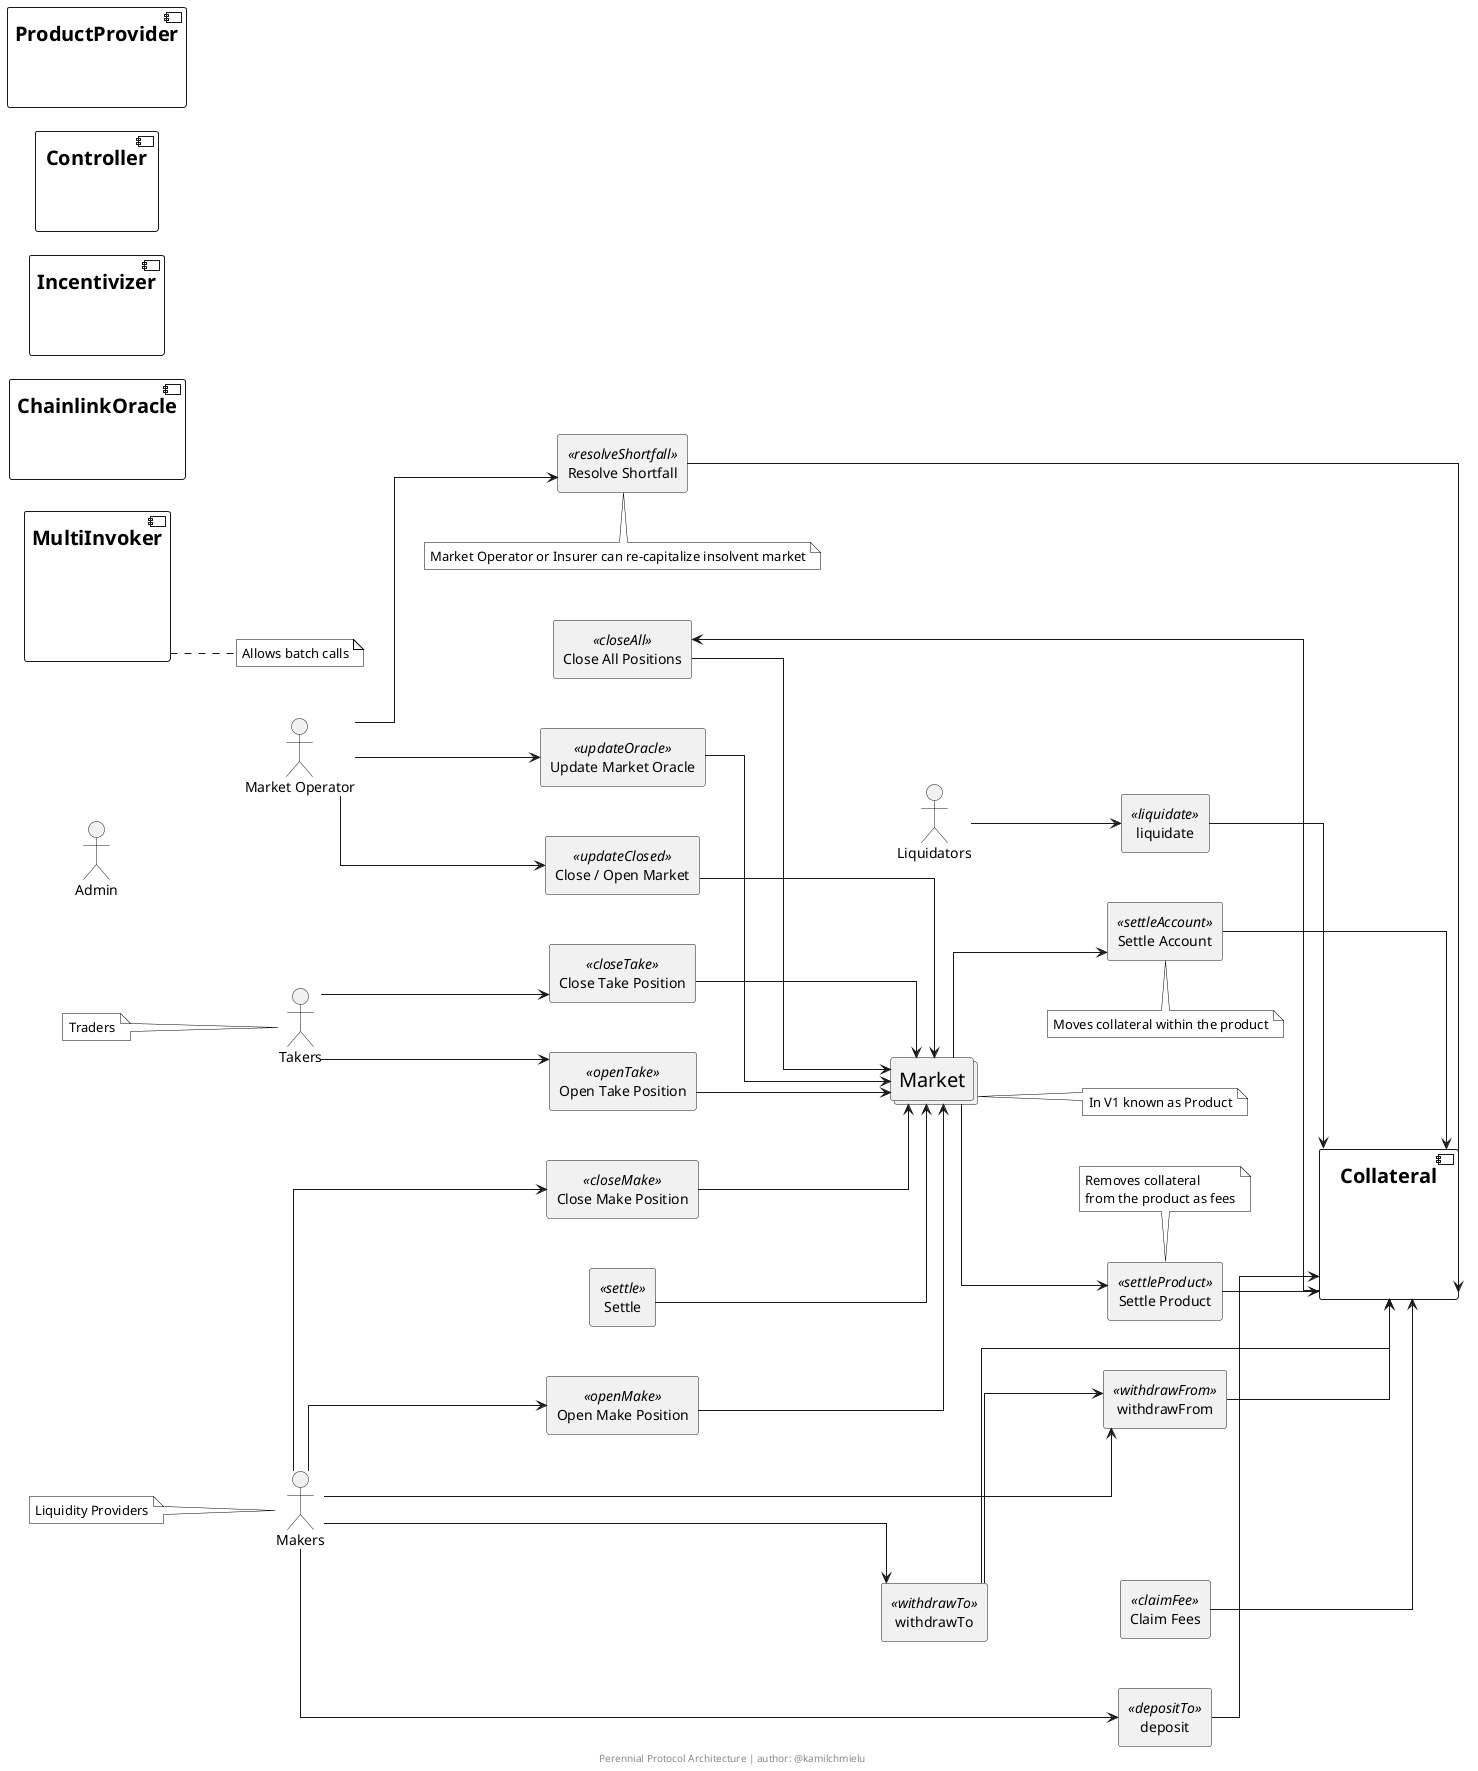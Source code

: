 @startuml PerennialArchitecture

left to right direction

skinparam linetype ortho
skinparam nodesep 50
skinparam ranksep 60

skinparam note {
    BorderColor black
    BackgroundColor white
    FontColor black
}
skinparam component {
    FontSize 20
}

skinparam collections {
    FontSize 20
}

'Invisible Placeholder'
skinparam artifact {
    BorderColor invisible
    BackgroundColor transparent
    FontSize 10
    FontColor transparent
}

/' Actors '/
actor Liquidators
actor Makers
actor Takers
actor "Market Operator" as MarketOperator
actor Admin

/' //////////////////////////////////////////////////////////////////
//                           Core Contracts                        //
////////////////////////////////////////////////////////////////// '/

collections Market

component Collateral {
    artifact Placeholder1
}

component MultiInvoker {
    artifact Placeholder2
}

component ChainlinkOracle {
    artifact Placeholder3
}

component Incentivizer {
    artifact Placeholder4
}

component Controller {
    artifact Placeholder5
}

component ProductProvider {
    artifact Placeholder6
}

/' //////////////////////////////////////////////////////////////////
//                       Contract Functions                        //
////////////////////////////////////////////////////////////////// '/

/'Collateral'/
rectangle deposit <<depositTo>>
rectangle withdrawFrom <<withdrawFrom>>
rectangle withdrawTo <<withdrawTo>>
rectangle liquidate <<liquidate>>
rectangle "Settle Account" as settleAccount <<settleAccount>>
rectangle "Settle Product" as settleProduct <<settleProduct>>
rectangle "Resolve Shortfall" as resolveShortfall <<resolveShortfall>>
rectangle "Claim Fees" as claimFee <<claimFee>>

/'Market'/
rectangle "Open Take Position" as openTake <<openTake>>
rectangle "Close Take Position" as closeTake <<closeTake>>
rectangle "Open Make Position" as openMake <<openMake>>
rectangle "Close Make Position" as closeMake <<closeMake>>
rectangle "Settle" as settle <<settle>>
rectangle "Close All Positions" as closeAll <<closeAll>>
rectangle "Close / Open Market" as updateClosed <<updateClosed>>
rectangle "Update Market Oracle" as updateOracle <<updateOracle>>

/' //////////////////////////////////////////////////////////////////
//                           Connections                           //
////////////////////////////////////////////////////////////////// '/

'Collateral contract functions'
deposit --> Collateral
withdrawTo --> Collateral
withdrawFrom --> Collateral
withdrawTo --> withdrawFrom
liquidate --> Collateral
settleAccount --> Collateral
settleProduct --> Collateral
claimFee --> Collateral
resolveShortfall --> Collateral
'Calls to Collateral contract functions'
Makers --> deposit
Makers --> withdrawTo
Makers --> withdrawFrom
Liquidators --> liquidate
Market --> settleAccount 
Market --> settleProduct 
MarketOperator --> resolveShortfall

'Market functions'
openMake --> Market
closeMake --> Market
openTake --> Market
closeTake --> Market
settle --> Market
closeAll --> Market
updateClosed --> Market
updateOracle --> Market
'Calls to Market contract functions'
Makers --> openMake 
Makers --> closeMake 
Takers --> openTake
Takers --> closeTake
Collateral --> closeAll
MarketOperator --> updateClosed
MarketOperator --> updateOracle

/' //////////////////////////////////////////////////////////////////
//                             Notes                               //
////////////////////////////////////////////////////////////////// '/

note bottom of settleAccount: Moves collateral within the product 
note top of settleProduct: Removes collateral\nfrom the product as fees
note right of MultiInvoker: Allows batch calls
note right of Market: In V1 known as Product
note left of Makers: Liquidity Providers
note left of Takers: Traders
note bottom of resolveShortfall: Market Operator or Insurer can re-capitalize insolvent market

footer Perennial Protocol Architecture | author: @kamilchmielu
@enduml
